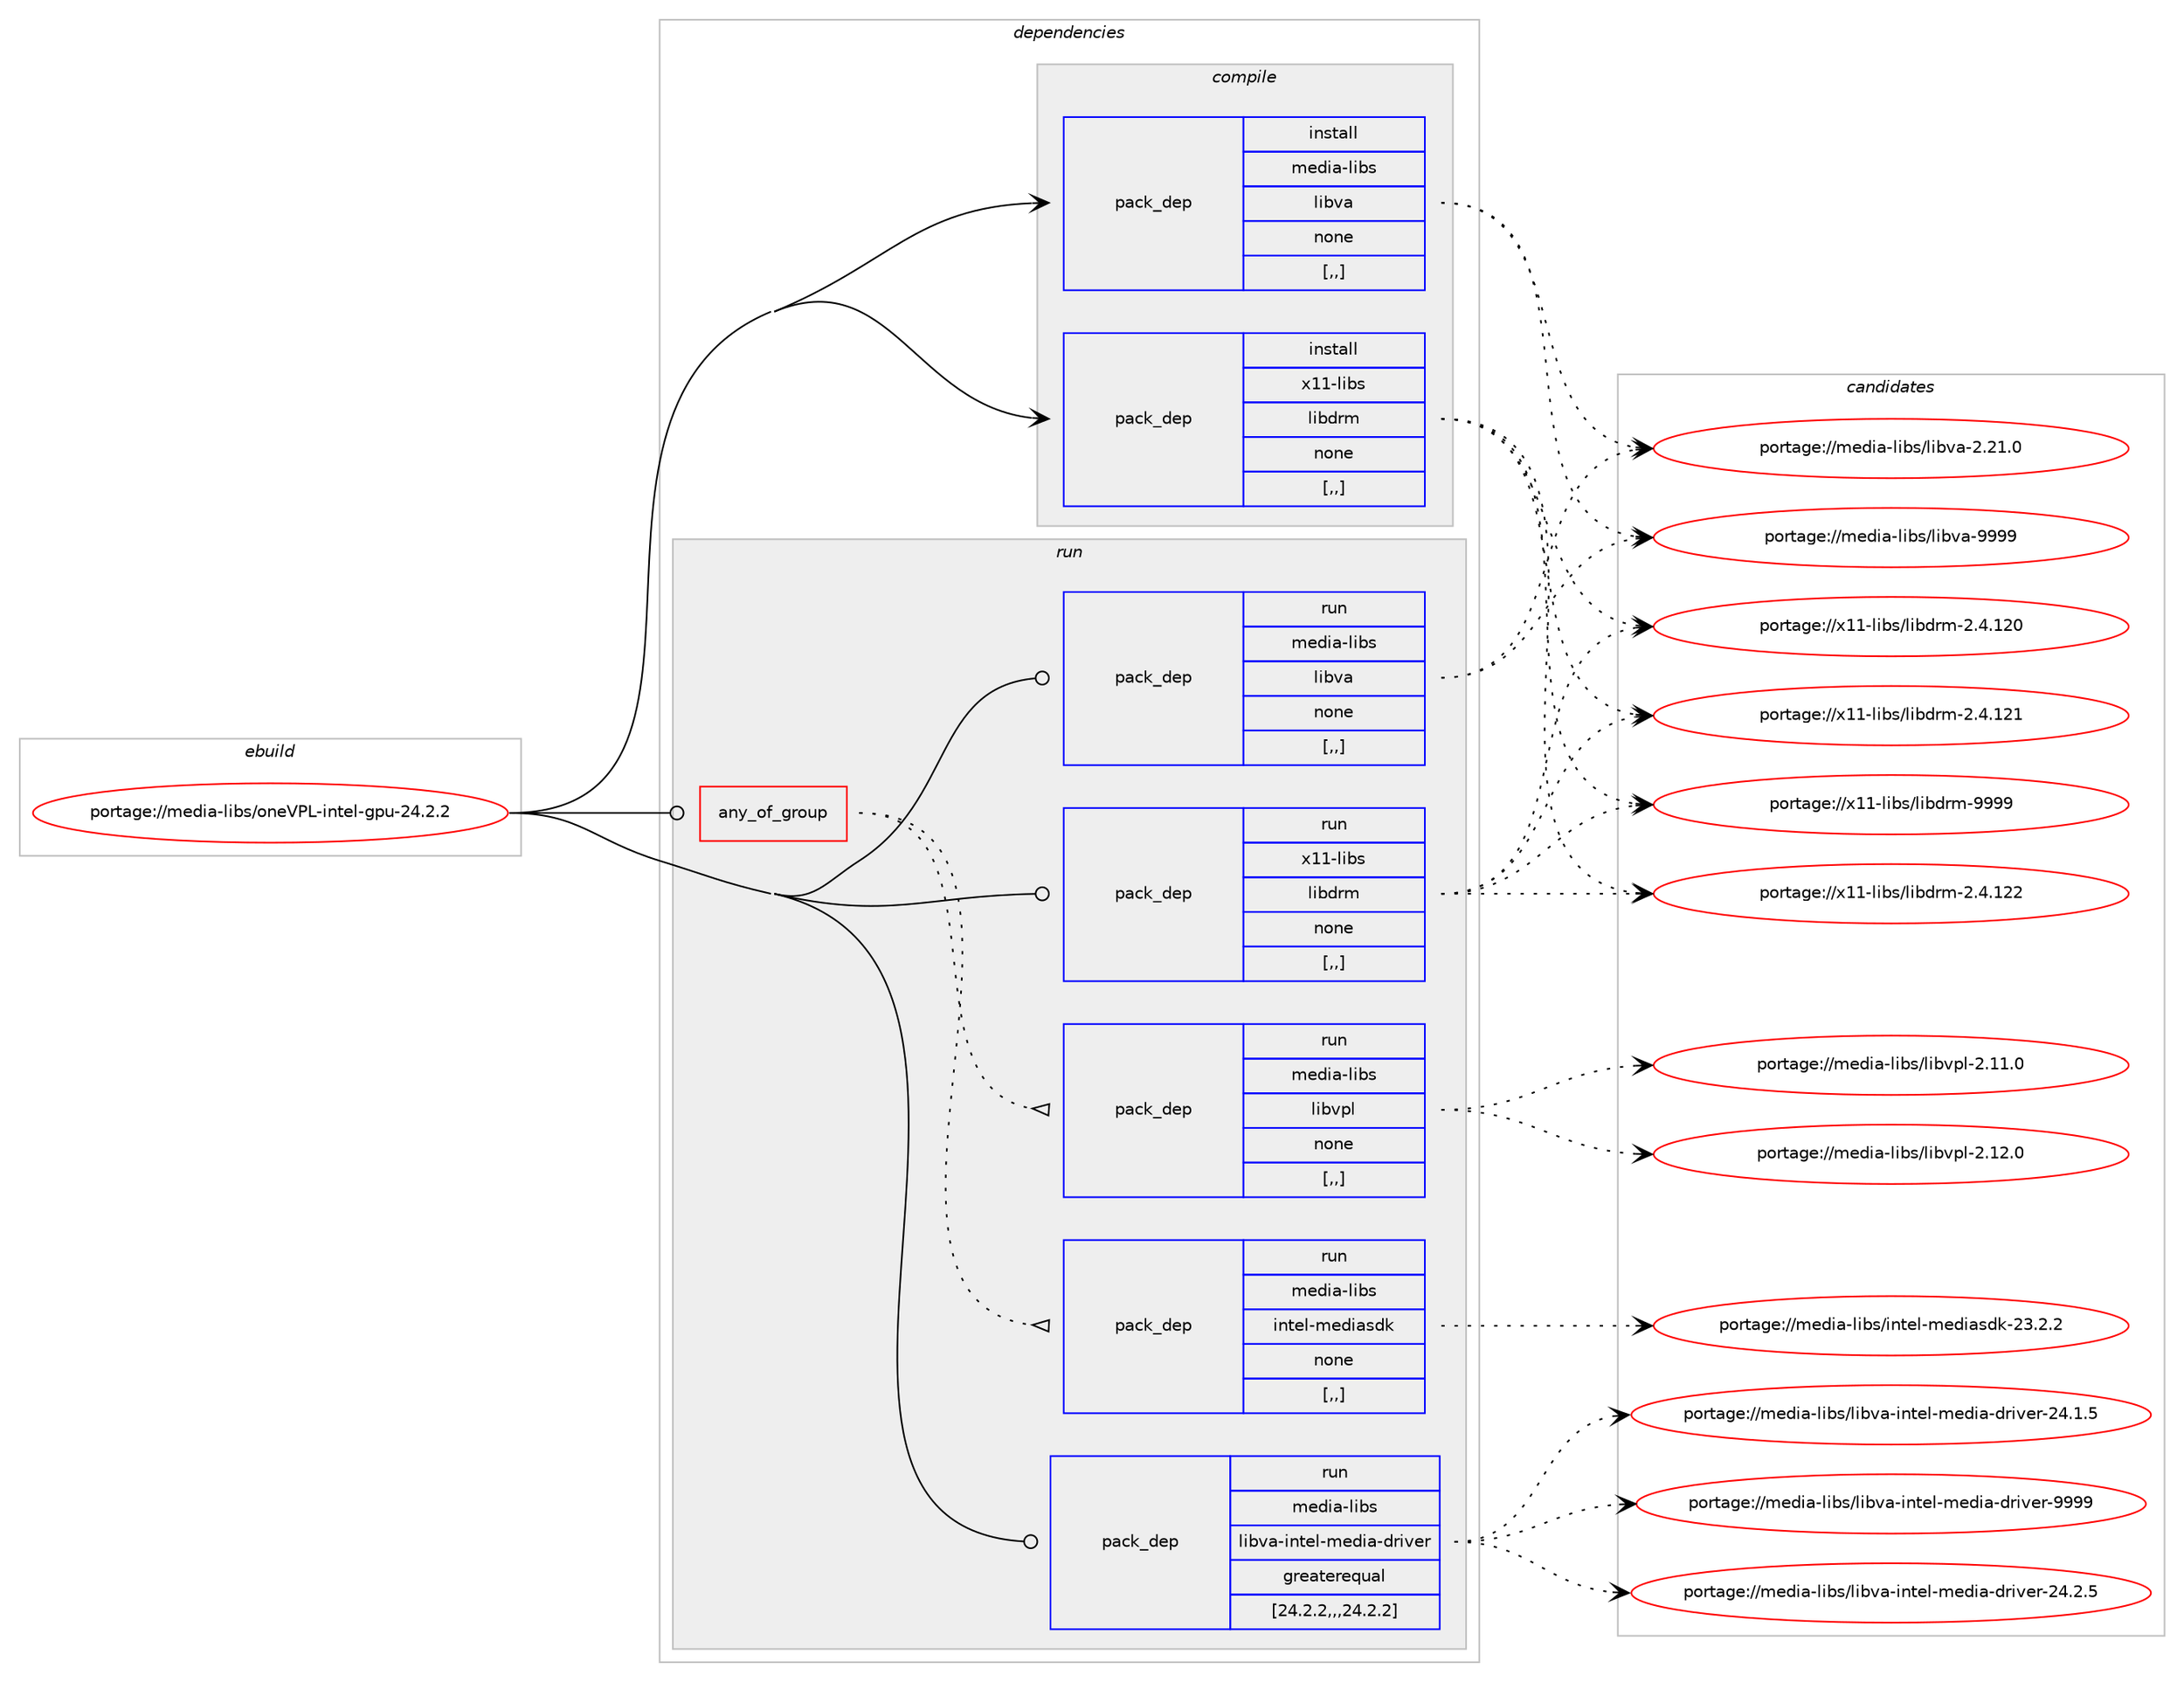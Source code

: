digraph prolog {

# *************
# Graph options
# *************

newrank=true;
concentrate=true;
compound=true;
graph [rankdir=LR,fontname=Helvetica,fontsize=10,ranksep=1.5];#, ranksep=2.5, nodesep=0.2];
edge  [arrowhead=vee];
node  [fontname=Helvetica,fontsize=10];

# **********
# The ebuild
# **********

subgraph cluster_leftcol {
color=gray;
rank=same;
label=<<i>ebuild</i>>;
id [label="portage://media-libs/oneVPL-intel-gpu-24.2.2", color=red, width=4, href="../media-libs/oneVPL-intel-gpu-24.2.2.svg"];
}

# ****************
# The dependencies
# ****************

subgraph cluster_midcol {
color=gray;
label=<<i>dependencies</i>>;
subgraph cluster_compile {
fillcolor="#eeeeee";
style=filled;
label=<<i>compile</i>>;
subgraph pack222564 {
dependency301248 [label=<<TABLE BORDER="0" CELLBORDER="1" CELLSPACING="0" CELLPADDING="4" WIDTH="220"><TR><TD ROWSPAN="6" CELLPADDING="30">pack_dep</TD></TR><TR><TD WIDTH="110">install</TD></TR><TR><TD>media-libs</TD></TR><TR><TD>libva</TD></TR><TR><TD>none</TD></TR><TR><TD>[,,]</TD></TR></TABLE>>, shape=none, color=blue];
}
id:e -> dependency301248:w [weight=20,style="solid",arrowhead="vee"];
subgraph pack222565 {
dependency301249 [label=<<TABLE BORDER="0" CELLBORDER="1" CELLSPACING="0" CELLPADDING="4" WIDTH="220"><TR><TD ROWSPAN="6" CELLPADDING="30">pack_dep</TD></TR><TR><TD WIDTH="110">install</TD></TR><TR><TD>x11-libs</TD></TR><TR><TD>libdrm</TD></TR><TR><TD>none</TD></TR><TR><TD>[,,]</TD></TR></TABLE>>, shape=none, color=blue];
}
id:e -> dependency301249:w [weight=20,style="solid",arrowhead="vee"];
}
subgraph cluster_compileandrun {
fillcolor="#eeeeee";
style=filled;
label=<<i>compile and run</i>>;
}
subgraph cluster_run {
fillcolor="#eeeeee";
style=filled;
label=<<i>run</i>>;
subgraph any2211 {
dependency301250 [label=<<TABLE BORDER="0" CELLBORDER="1" CELLSPACING="0" CELLPADDING="4"><TR><TD CELLPADDING="10">any_of_group</TD></TR></TABLE>>, shape=none, color=red];subgraph pack222566 {
dependency301251 [label=<<TABLE BORDER="0" CELLBORDER="1" CELLSPACING="0" CELLPADDING="4" WIDTH="220"><TR><TD ROWSPAN="6" CELLPADDING="30">pack_dep</TD></TR><TR><TD WIDTH="110">run</TD></TR><TR><TD>media-libs</TD></TR><TR><TD>libvpl</TD></TR><TR><TD>none</TD></TR><TR><TD>[,,]</TD></TR></TABLE>>, shape=none, color=blue];
}
dependency301250:e -> dependency301251:w [weight=20,style="dotted",arrowhead="oinv"];
subgraph pack222567 {
dependency301252 [label=<<TABLE BORDER="0" CELLBORDER="1" CELLSPACING="0" CELLPADDING="4" WIDTH="220"><TR><TD ROWSPAN="6" CELLPADDING="30">pack_dep</TD></TR><TR><TD WIDTH="110">run</TD></TR><TR><TD>media-libs</TD></TR><TR><TD>intel-mediasdk</TD></TR><TR><TD>none</TD></TR><TR><TD>[,,]</TD></TR></TABLE>>, shape=none, color=blue];
}
dependency301250:e -> dependency301252:w [weight=20,style="dotted",arrowhead="oinv"];
}
id:e -> dependency301250:w [weight=20,style="solid",arrowhead="odot"];
subgraph pack222568 {
dependency301253 [label=<<TABLE BORDER="0" CELLBORDER="1" CELLSPACING="0" CELLPADDING="4" WIDTH="220"><TR><TD ROWSPAN="6" CELLPADDING="30">pack_dep</TD></TR><TR><TD WIDTH="110">run</TD></TR><TR><TD>media-libs</TD></TR><TR><TD>libva</TD></TR><TR><TD>none</TD></TR><TR><TD>[,,]</TD></TR></TABLE>>, shape=none, color=blue];
}
id:e -> dependency301253:w [weight=20,style="solid",arrowhead="odot"];
subgraph pack222569 {
dependency301254 [label=<<TABLE BORDER="0" CELLBORDER="1" CELLSPACING="0" CELLPADDING="4" WIDTH="220"><TR><TD ROWSPAN="6" CELLPADDING="30">pack_dep</TD></TR><TR><TD WIDTH="110">run</TD></TR><TR><TD>media-libs</TD></TR><TR><TD>libva-intel-media-driver</TD></TR><TR><TD>greaterequal</TD></TR><TR><TD>[24.2.2,,,24.2.2]</TD></TR></TABLE>>, shape=none, color=blue];
}
id:e -> dependency301254:w [weight=20,style="solid",arrowhead="odot"];
subgraph pack222570 {
dependency301255 [label=<<TABLE BORDER="0" CELLBORDER="1" CELLSPACING="0" CELLPADDING="4" WIDTH="220"><TR><TD ROWSPAN="6" CELLPADDING="30">pack_dep</TD></TR><TR><TD WIDTH="110">run</TD></TR><TR><TD>x11-libs</TD></TR><TR><TD>libdrm</TD></TR><TR><TD>none</TD></TR><TR><TD>[,,]</TD></TR></TABLE>>, shape=none, color=blue];
}
id:e -> dependency301255:w [weight=20,style="solid",arrowhead="odot"];
}
}

# **************
# The candidates
# **************

subgraph cluster_choices {
rank=same;
color=gray;
label=<<i>candidates</i>>;

subgraph choice222564 {
color=black;
nodesep=1;
choice1091011001059745108105981154710810598118974557575757 [label="portage://media-libs/libva-9999", color=red, width=4,href="../media-libs/libva-9999.svg"];
choice10910110010597451081059811547108105981189745504650494648 [label="portage://media-libs/libva-2.21.0", color=red, width=4,href="../media-libs/libva-2.21.0.svg"];
dependency301248:e -> choice1091011001059745108105981154710810598118974557575757:w [style=dotted,weight="100"];
dependency301248:e -> choice10910110010597451081059811547108105981189745504650494648:w [style=dotted,weight="100"];
}
subgraph choice222565 {
color=black;
nodesep=1;
choice1204949451081059811547108105981001141094557575757 [label="portage://x11-libs/libdrm-9999", color=red, width=4,href="../x11-libs/libdrm-9999.svg"];
choice1204949451081059811547108105981001141094550465246495050 [label="portage://x11-libs/libdrm-2.4.122", color=red, width=4,href="../x11-libs/libdrm-2.4.122.svg"];
choice1204949451081059811547108105981001141094550465246495049 [label="portage://x11-libs/libdrm-2.4.121", color=red, width=4,href="../x11-libs/libdrm-2.4.121.svg"];
choice1204949451081059811547108105981001141094550465246495048 [label="portage://x11-libs/libdrm-2.4.120", color=red, width=4,href="../x11-libs/libdrm-2.4.120.svg"];
dependency301249:e -> choice1204949451081059811547108105981001141094557575757:w [style=dotted,weight="100"];
dependency301249:e -> choice1204949451081059811547108105981001141094550465246495050:w [style=dotted,weight="100"];
dependency301249:e -> choice1204949451081059811547108105981001141094550465246495049:w [style=dotted,weight="100"];
dependency301249:e -> choice1204949451081059811547108105981001141094550465246495048:w [style=dotted,weight="100"];
}
subgraph choice222566 {
color=black;
nodesep=1;
choice109101100105974510810598115471081059811811210845504649504648 [label="portage://media-libs/libvpl-2.12.0", color=red, width=4,href="../media-libs/libvpl-2.12.0.svg"];
choice109101100105974510810598115471081059811811210845504649494648 [label="portage://media-libs/libvpl-2.11.0", color=red, width=4,href="../media-libs/libvpl-2.11.0.svg"];
dependency301251:e -> choice109101100105974510810598115471081059811811210845504649504648:w [style=dotted,weight="100"];
dependency301251:e -> choice109101100105974510810598115471081059811811210845504649494648:w [style=dotted,weight="100"];
}
subgraph choice222567 {
color=black;
nodesep=1;
choice10910110010597451081059811547105110116101108451091011001059711510010745505146504650 [label="portage://media-libs/intel-mediasdk-23.2.2", color=red, width=4,href="../media-libs/intel-mediasdk-23.2.2.svg"];
dependency301252:e -> choice10910110010597451081059811547105110116101108451091011001059711510010745505146504650:w [style=dotted,weight="100"];
}
subgraph choice222568 {
color=black;
nodesep=1;
choice1091011001059745108105981154710810598118974557575757 [label="portage://media-libs/libva-9999", color=red, width=4,href="../media-libs/libva-9999.svg"];
choice10910110010597451081059811547108105981189745504650494648 [label="portage://media-libs/libva-2.21.0", color=red, width=4,href="../media-libs/libva-2.21.0.svg"];
dependency301253:e -> choice1091011001059745108105981154710810598118974557575757:w [style=dotted,weight="100"];
dependency301253:e -> choice10910110010597451081059811547108105981189745504650494648:w [style=dotted,weight="100"];
}
subgraph choice222569 {
color=black;
nodesep=1;
choice109101100105974510810598115471081059811897451051101161011084510910110010597451001141051181011144557575757 [label="portage://media-libs/libva-intel-media-driver-9999", color=red, width=4,href="../media-libs/libva-intel-media-driver-9999.svg"];
choice1091011001059745108105981154710810598118974510511011610110845109101100105974510011410511810111445505246504653 [label="portage://media-libs/libva-intel-media-driver-24.2.5", color=red, width=4,href="../media-libs/libva-intel-media-driver-24.2.5.svg"];
choice1091011001059745108105981154710810598118974510511011610110845109101100105974510011410511810111445505246494653 [label="portage://media-libs/libva-intel-media-driver-24.1.5", color=red, width=4,href="../media-libs/libva-intel-media-driver-24.1.5.svg"];
dependency301254:e -> choice109101100105974510810598115471081059811897451051101161011084510910110010597451001141051181011144557575757:w [style=dotted,weight="100"];
dependency301254:e -> choice1091011001059745108105981154710810598118974510511011610110845109101100105974510011410511810111445505246504653:w [style=dotted,weight="100"];
dependency301254:e -> choice1091011001059745108105981154710810598118974510511011610110845109101100105974510011410511810111445505246494653:w [style=dotted,weight="100"];
}
subgraph choice222570 {
color=black;
nodesep=1;
choice1204949451081059811547108105981001141094557575757 [label="portage://x11-libs/libdrm-9999", color=red, width=4,href="../x11-libs/libdrm-9999.svg"];
choice1204949451081059811547108105981001141094550465246495050 [label="portage://x11-libs/libdrm-2.4.122", color=red, width=4,href="../x11-libs/libdrm-2.4.122.svg"];
choice1204949451081059811547108105981001141094550465246495049 [label="portage://x11-libs/libdrm-2.4.121", color=red, width=4,href="../x11-libs/libdrm-2.4.121.svg"];
choice1204949451081059811547108105981001141094550465246495048 [label="portage://x11-libs/libdrm-2.4.120", color=red, width=4,href="../x11-libs/libdrm-2.4.120.svg"];
dependency301255:e -> choice1204949451081059811547108105981001141094557575757:w [style=dotted,weight="100"];
dependency301255:e -> choice1204949451081059811547108105981001141094550465246495050:w [style=dotted,weight="100"];
dependency301255:e -> choice1204949451081059811547108105981001141094550465246495049:w [style=dotted,weight="100"];
dependency301255:e -> choice1204949451081059811547108105981001141094550465246495048:w [style=dotted,weight="100"];
}
}

}
